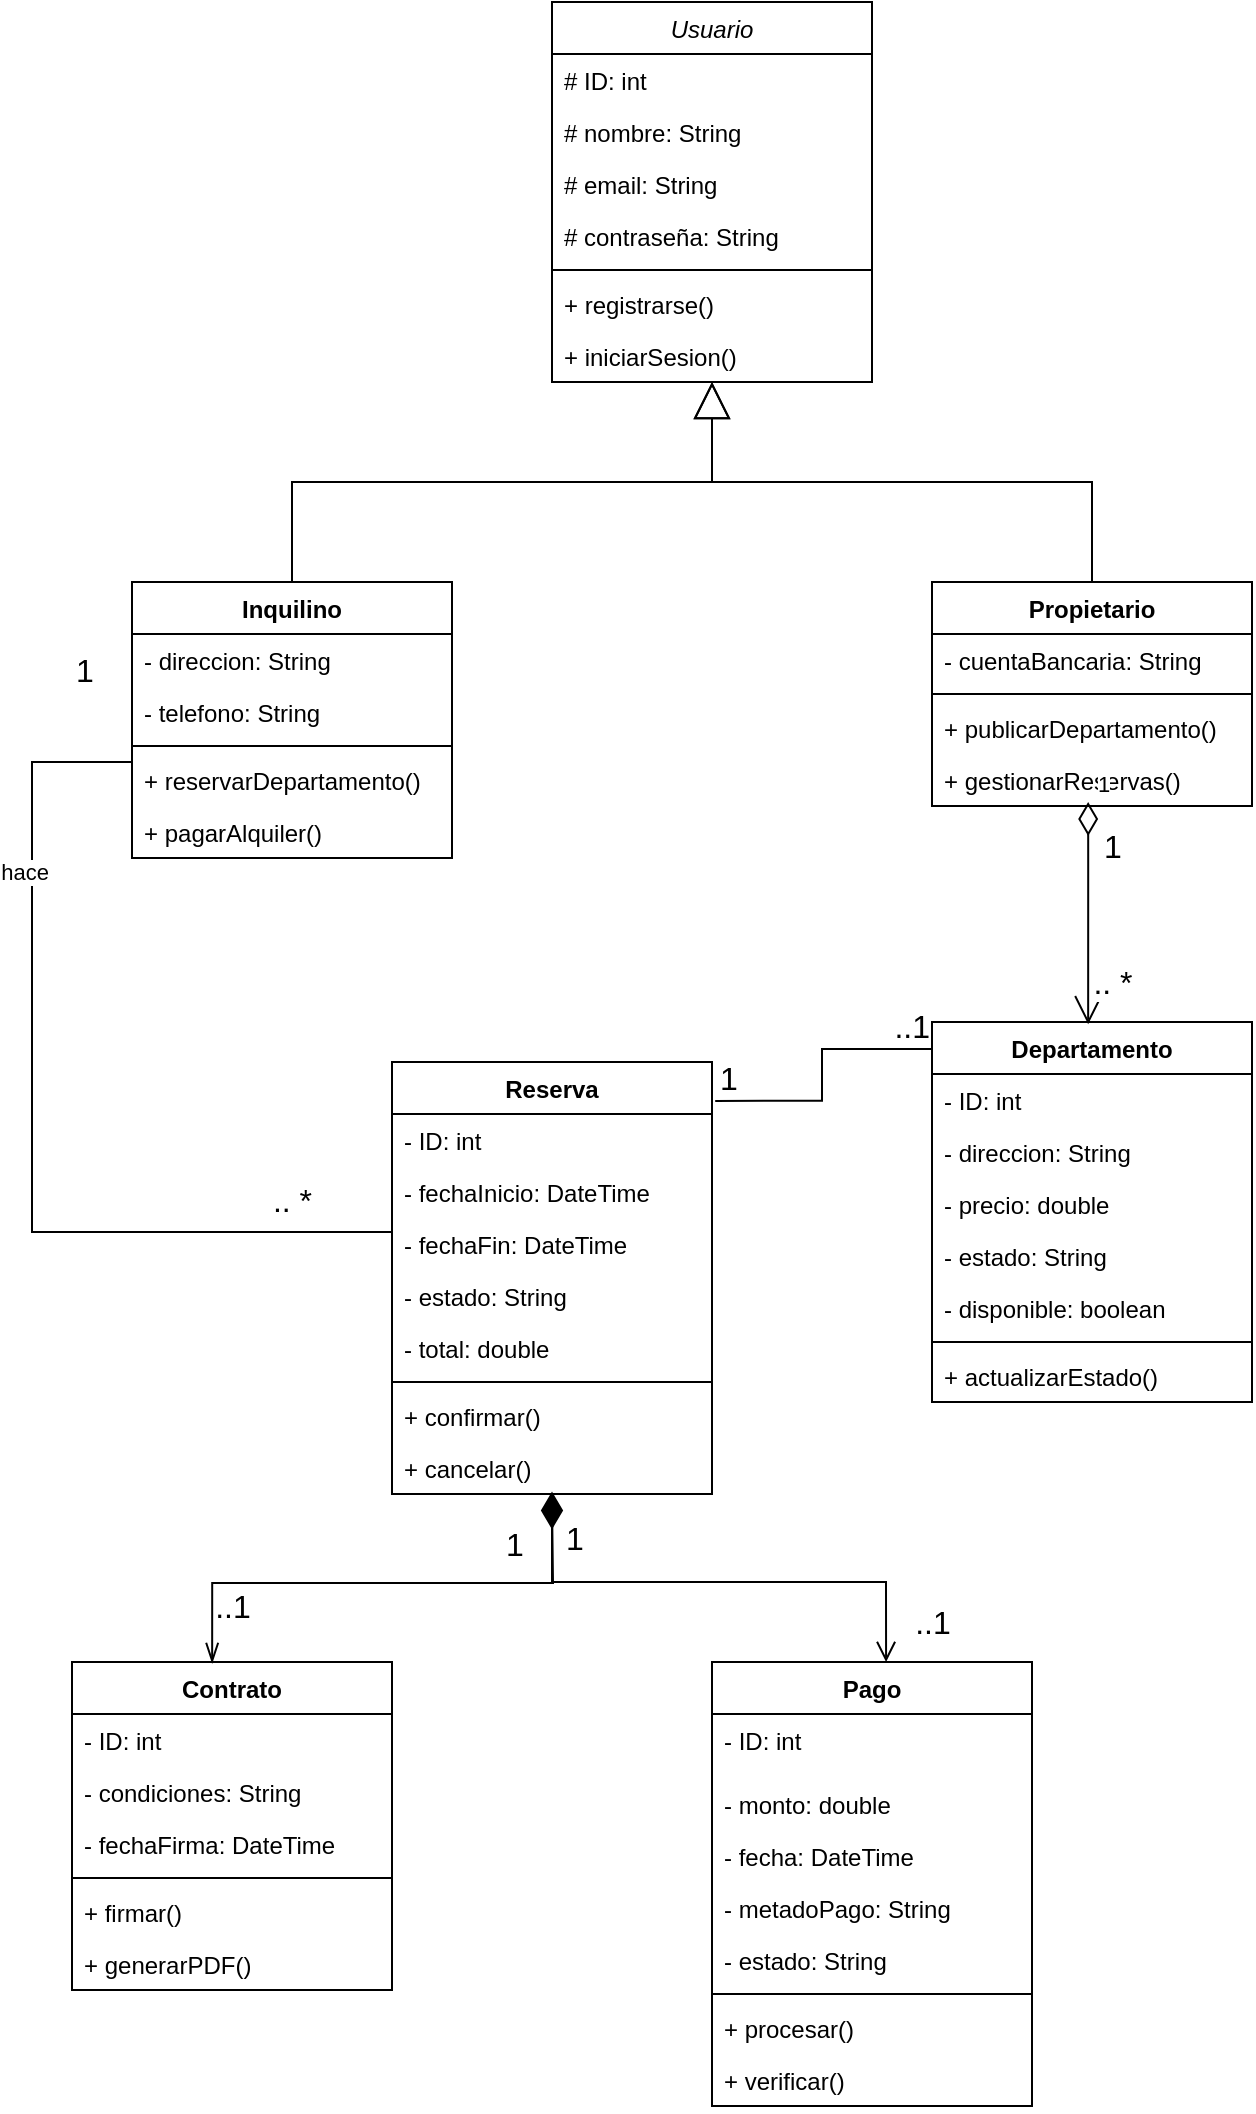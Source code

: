 <mxfile version="28.2.5">
  <diagram id="C5RBs43oDa-KdzZeNtuy" name="Page-1">
    <mxGraphModel dx="546" dy="880" grid="1" gridSize="10" guides="1" tooltips="1" connect="1" arrows="1" fold="1" page="1" pageScale="1" pageWidth="827" pageHeight="1169" math="0" shadow="0">
      <root>
        <mxCell id="WIyWlLk6GJQsqaUBKTNV-0" />
        <mxCell id="WIyWlLk6GJQsqaUBKTNV-1" parent="WIyWlLk6GJQsqaUBKTNV-0" />
        <mxCell id="zkfFHV4jXpPFQw0GAbJ--0" value="Usuario" style="swimlane;fontStyle=2;align=center;verticalAlign=top;childLayout=stackLayout;horizontal=1;startSize=26;horizontalStack=0;resizeParent=1;resizeLast=0;collapsible=1;marginBottom=0;rounded=0;shadow=0;strokeWidth=1;" parent="WIyWlLk6GJQsqaUBKTNV-1" vertex="1">
          <mxGeometry x="330" y="10" width="160" height="190" as="geometry">
            <mxRectangle x="220" y="120" width="160" height="26" as="alternateBounds" />
          </mxGeometry>
        </mxCell>
        <mxCell id="zkfFHV4jXpPFQw0GAbJ--1" value="# ID: int" style="text;align=left;verticalAlign=top;spacingLeft=4;spacingRight=4;overflow=hidden;rotatable=0;points=[[0,0.5],[1,0.5]];portConstraint=eastwest;" parent="zkfFHV4jXpPFQw0GAbJ--0" vertex="1">
          <mxGeometry y="26" width="160" height="26" as="geometry" />
        </mxCell>
        <mxCell id="zkfFHV4jXpPFQw0GAbJ--2" value="# nombre: String" style="text;align=left;verticalAlign=top;spacingLeft=4;spacingRight=4;overflow=hidden;rotatable=0;points=[[0,0.5],[1,0.5]];portConstraint=eastwest;rounded=0;shadow=0;html=0;" parent="zkfFHV4jXpPFQw0GAbJ--0" vertex="1">
          <mxGeometry y="52" width="160" height="26" as="geometry" />
        </mxCell>
        <mxCell id="uRjsFTHs8m681X3I8y45-0" value="# email: String&#xa;" style="text;align=left;verticalAlign=top;spacingLeft=4;spacingRight=4;overflow=hidden;rotatable=0;points=[[0,0.5],[1,0.5]];portConstraint=eastwest;rounded=0;shadow=0;html=0;" parent="zkfFHV4jXpPFQw0GAbJ--0" vertex="1">
          <mxGeometry y="78" width="160" height="26" as="geometry" />
        </mxCell>
        <mxCell id="zkfFHV4jXpPFQw0GAbJ--3" value="# contraseña: String" style="text;align=left;verticalAlign=top;spacingLeft=4;spacingRight=4;overflow=hidden;rotatable=0;points=[[0,0.5],[1,0.5]];portConstraint=eastwest;rounded=0;shadow=0;html=0;" parent="zkfFHV4jXpPFQw0GAbJ--0" vertex="1">
          <mxGeometry y="104" width="160" height="26" as="geometry" />
        </mxCell>
        <mxCell id="zkfFHV4jXpPFQw0GAbJ--4" value="" style="line;html=1;strokeWidth=1;align=left;verticalAlign=middle;spacingTop=-1;spacingLeft=3;spacingRight=3;rotatable=0;labelPosition=right;points=[];portConstraint=eastwest;" parent="zkfFHV4jXpPFQw0GAbJ--0" vertex="1">
          <mxGeometry y="130" width="160" height="8" as="geometry" />
        </mxCell>
        <mxCell id="uRjsFTHs8m681X3I8y45-1" value="+ registrarse()&#xa;" style="text;align=left;verticalAlign=top;spacingLeft=4;spacingRight=4;overflow=hidden;rotatable=0;points=[[0,0.5],[1,0.5]];portConstraint=eastwest;" parent="zkfFHV4jXpPFQw0GAbJ--0" vertex="1">
          <mxGeometry y="138" width="160" height="26" as="geometry" />
        </mxCell>
        <mxCell id="zkfFHV4jXpPFQw0GAbJ--5" value="+ iniciarSesion()" style="text;align=left;verticalAlign=top;spacingLeft=4;spacingRight=4;overflow=hidden;rotatable=0;points=[[0,0.5],[1,0.5]];portConstraint=eastwest;" parent="zkfFHV4jXpPFQw0GAbJ--0" vertex="1">
          <mxGeometry y="164" width="160" height="26" as="geometry" />
        </mxCell>
        <mxCell id="zkfFHV4jXpPFQw0GAbJ--12" value="" style="endArrow=block;endSize=16;endFill=0;shadow=0;strokeWidth=1;rounded=0;curved=0;edgeStyle=elbowEdgeStyle;elbow=vertical;exitX=0.5;exitY=0;exitDx=0;exitDy=0;" parent="WIyWlLk6GJQsqaUBKTNV-1" source="wwPs5roBOMzfUQPgi6KH-0" target="zkfFHV4jXpPFQw0GAbJ--0" edge="1">
          <mxGeometry width="160" relative="1" as="geometry">
            <mxPoint x="200" y="360" as="sourcePoint" />
            <mxPoint x="200" y="203" as="targetPoint" />
            <Array as="points">
              <mxPoint x="300" y="250" />
            </Array>
          </mxGeometry>
        </mxCell>
        <mxCell id="zkfFHV4jXpPFQw0GAbJ--16" value="" style="endArrow=block;endSize=16;endFill=0;shadow=0;strokeWidth=1;rounded=0;curved=0;edgeStyle=elbowEdgeStyle;elbow=vertical;exitX=0.5;exitY=0;exitDx=0;exitDy=0;" parent="WIyWlLk6GJQsqaUBKTNV-1" source="wwPs5roBOMzfUQPgi6KH-10" target="zkfFHV4jXpPFQw0GAbJ--0" edge="1">
          <mxGeometry width="160" relative="1" as="geometry">
            <mxPoint x="600" y="360" as="sourcePoint" />
            <mxPoint x="310" y="271" as="targetPoint" />
            <Array as="points">
              <mxPoint x="510" y="250" />
            </Array>
          </mxGeometry>
        </mxCell>
        <mxCell id="wwPs5roBOMzfUQPgi6KH-0" value="Inquilino" style="swimlane;fontStyle=1;align=center;verticalAlign=top;childLayout=stackLayout;horizontal=1;startSize=26;horizontalStack=0;resizeParent=1;resizeParentMax=0;resizeLast=0;collapsible=1;marginBottom=0;whiteSpace=wrap;html=1;" vertex="1" parent="WIyWlLk6GJQsqaUBKTNV-1">
          <mxGeometry x="120" y="300" width="160" height="138" as="geometry" />
        </mxCell>
        <mxCell id="wwPs5roBOMzfUQPgi6KH-1" value="- direccion: String" style="text;strokeColor=none;fillColor=none;align=left;verticalAlign=top;spacingLeft=4;spacingRight=4;overflow=hidden;rotatable=0;points=[[0,0.5],[1,0.5]];portConstraint=eastwest;whiteSpace=wrap;html=1;" vertex="1" parent="wwPs5roBOMzfUQPgi6KH-0">
          <mxGeometry y="26" width="160" height="26" as="geometry" />
        </mxCell>
        <mxCell id="wwPs5roBOMzfUQPgi6KH-4" value="- telefono: String" style="text;strokeColor=none;fillColor=none;align=left;verticalAlign=top;spacingLeft=4;spacingRight=4;overflow=hidden;rotatable=0;points=[[0,0.5],[1,0.5]];portConstraint=eastwest;whiteSpace=wrap;html=1;" vertex="1" parent="wwPs5roBOMzfUQPgi6KH-0">
          <mxGeometry y="52" width="160" height="26" as="geometry" />
        </mxCell>
        <mxCell id="wwPs5roBOMzfUQPgi6KH-2" value="" style="line;strokeWidth=1;fillColor=none;align=left;verticalAlign=middle;spacingTop=-1;spacingLeft=3;spacingRight=3;rotatable=0;labelPosition=right;points=[];portConstraint=eastwest;strokeColor=inherit;" vertex="1" parent="wwPs5roBOMzfUQPgi6KH-0">
          <mxGeometry y="78" width="160" height="8" as="geometry" />
        </mxCell>
        <mxCell id="wwPs5roBOMzfUQPgi6KH-3" value="+ reservarDepartamento()" style="text;strokeColor=none;fillColor=none;align=left;verticalAlign=top;spacingLeft=4;spacingRight=4;overflow=hidden;rotatable=0;points=[[0,0.5],[1,0.5]];portConstraint=eastwest;whiteSpace=wrap;html=1;" vertex="1" parent="wwPs5roBOMzfUQPgi6KH-0">
          <mxGeometry y="86" width="160" height="26" as="geometry" />
        </mxCell>
        <mxCell id="wwPs5roBOMzfUQPgi6KH-5" value="+ pagarAlquiler()" style="text;strokeColor=none;fillColor=none;align=left;verticalAlign=top;spacingLeft=4;spacingRight=4;overflow=hidden;rotatable=0;points=[[0,0.5],[1,0.5]];portConstraint=eastwest;whiteSpace=wrap;html=1;" vertex="1" parent="wwPs5roBOMzfUQPgi6KH-0">
          <mxGeometry y="112" width="160" height="26" as="geometry" />
        </mxCell>
        <mxCell id="wwPs5roBOMzfUQPgi6KH-10" value="Propietario" style="swimlane;fontStyle=1;align=center;verticalAlign=top;childLayout=stackLayout;horizontal=1;startSize=26;horizontalStack=0;resizeParent=1;resizeParentMax=0;resizeLast=0;collapsible=1;marginBottom=0;whiteSpace=wrap;html=1;" vertex="1" parent="WIyWlLk6GJQsqaUBKTNV-1">
          <mxGeometry x="520" y="300" width="160" height="112" as="geometry" />
        </mxCell>
        <mxCell id="wwPs5roBOMzfUQPgi6KH-11" value="- cuentaBancaria: String" style="text;strokeColor=none;fillColor=none;align=left;verticalAlign=top;spacingLeft=4;spacingRight=4;overflow=hidden;rotatable=0;points=[[0,0.5],[1,0.5]];portConstraint=eastwest;whiteSpace=wrap;html=1;" vertex="1" parent="wwPs5roBOMzfUQPgi6KH-10">
          <mxGeometry y="26" width="160" height="26" as="geometry" />
        </mxCell>
        <mxCell id="wwPs5roBOMzfUQPgi6KH-13" value="" style="line;strokeWidth=1;fillColor=none;align=left;verticalAlign=middle;spacingTop=-1;spacingLeft=3;spacingRight=3;rotatable=0;labelPosition=right;points=[];portConstraint=eastwest;strokeColor=inherit;" vertex="1" parent="wwPs5roBOMzfUQPgi6KH-10">
          <mxGeometry y="52" width="160" height="8" as="geometry" />
        </mxCell>
        <mxCell id="wwPs5roBOMzfUQPgi6KH-14" value="+ publicarDepartamento()" style="text;strokeColor=none;fillColor=none;align=left;verticalAlign=top;spacingLeft=4;spacingRight=4;overflow=hidden;rotatable=0;points=[[0,0.5],[1,0.5]];portConstraint=eastwest;whiteSpace=wrap;html=1;" vertex="1" parent="wwPs5roBOMzfUQPgi6KH-10">
          <mxGeometry y="60" width="160" height="26" as="geometry" />
        </mxCell>
        <mxCell id="wwPs5roBOMzfUQPgi6KH-15" value="+ gestionarReservas()" style="text;strokeColor=none;fillColor=none;align=left;verticalAlign=top;spacingLeft=4;spacingRight=4;overflow=hidden;rotatable=0;points=[[0,0.5],[1,0.5]];portConstraint=eastwest;whiteSpace=wrap;html=1;" vertex="1" parent="wwPs5roBOMzfUQPgi6KH-10">
          <mxGeometry y="86" width="160" height="26" as="geometry" />
        </mxCell>
        <mxCell id="wwPs5roBOMzfUQPgi6KH-16" value="Reserva" style="swimlane;fontStyle=1;align=center;verticalAlign=top;childLayout=stackLayout;horizontal=1;startSize=26;horizontalStack=0;resizeParent=1;resizeParentMax=0;resizeLast=0;collapsible=1;marginBottom=0;whiteSpace=wrap;html=1;" vertex="1" parent="WIyWlLk6GJQsqaUBKTNV-1">
          <mxGeometry x="250" y="540" width="160" height="216" as="geometry" />
        </mxCell>
        <mxCell id="wwPs5roBOMzfUQPgi6KH-17" value="- ID: int" style="text;strokeColor=none;fillColor=none;align=left;verticalAlign=top;spacingLeft=4;spacingRight=4;overflow=hidden;rotatable=0;points=[[0,0.5],[1,0.5]];portConstraint=eastwest;whiteSpace=wrap;html=1;" vertex="1" parent="wwPs5roBOMzfUQPgi6KH-16">
          <mxGeometry y="26" width="160" height="26" as="geometry" />
        </mxCell>
        <mxCell id="wwPs5roBOMzfUQPgi6KH-22" value="- fechaInicio: DateTime" style="text;strokeColor=none;fillColor=none;align=left;verticalAlign=top;spacingLeft=4;spacingRight=4;overflow=hidden;rotatable=0;points=[[0,0.5],[1,0.5]];portConstraint=eastwest;whiteSpace=wrap;html=1;" vertex="1" parent="wwPs5roBOMzfUQPgi6KH-16">
          <mxGeometry y="52" width="160" height="26" as="geometry" />
        </mxCell>
        <mxCell id="wwPs5roBOMzfUQPgi6KH-26" value="- fechaFin: DateTime" style="text;strokeColor=none;fillColor=none;align=left;verticalAlign=top;spacingLeft=4;spacingRight=4;overflow=hidden;rotatable=0;points=[[0,0.5],[1,0.5]];portConstraint=eastwest;whiteSpace=wrap;html=1;" vertex="1" parent="wwPs5roBOMzfUQPgi6KH-16">
          <mxGeometry y="78" width="160" height="26" as="geometry" />
        </mxCell>
        <mxCell id="wwPs5roBOMzfUQPgi6KH-27" value="- estado: String" style="text;strokeColor=none;fillColor=none;align=left;verticalAlign=top;spacingLeft=4;spacingRight=4;overflow=hidden;rotatable=0;points=[[0,0.5],[1,0.5]];portConstraint=eastwest;whiteSpace=wrap;html=1;" vertex="1" parent="wwPs5roBOMzfUQPgi6KH-16">
          <mxGeometry y="104" width="160" height="26" as="geometry" />
        </mxCell>
        <mxCell id="wwPs5roBOMzfUQPgi6KH-18" value="- total: double" style="text;strokeColor=none;fillColor=none;align=left;verticalAlign=top;spacingLeft=4;spacingRight=4;overflow=hidden;rotatable=0;points=[[0,0.5],[1,0.5]];portConstraint=eastwest;whiteSpace=wrap;html=1;" vertex="1" parent="wwPs5roBOMzfUQPgi6KH-16">
          <mxGeometry y="130" width="160" height="26" as="geometry" />
        </mxCell>
        <mxCell id="wwPs5roBOMzfUQPgi6KH-19" value="" style="line;strokeWidth=1;fillColor=none;align=left;verticalAlign=middle;spacingTop=-1;spacingLeft=3;spacingRight=3;rotatable=0;labelPosition=right;points=[];portConstraint=eastwest;strokeColor=inherit;" vertex="1" parent="wwPs5roBOMzfUQPgi6KH-16">
          <mxGeometry y="156" width="160" height="8" as="geometry" />
        </mxCell>
        <mxCell id="wwPs5roBOMzfUQPgi6KH-20" value="+ confirmar()" style="text;strokeColor=none;fillColor=none;align=left;verticalAlign=top;spacingLeft=4;spacingRight=4;overflow=hidden;rotatable=0;points=[[0,0.5],[1,0.5]];portConstraint=eastwest;whiteSpace=wrap;html=1;" vertex="1" parent="wwPs5roBOMzfUQPgi6KH-16">
          <mxGeometry y="164" width="160" height="26" as="geometry" />
        </mxCell>
        <mxCell id="wwPs5roBOMzfUQPgi6KH-21" value="+ cancelar()" style="text;strokeColor=none;fillColor=none;align=left;verticalAlign=top;spacingLeft=4;spacingRight=4;overflow=hidden;rotatable=0;points=[[0,0.5],[1,0.5]];portConstraint=eastwest;whiteSpace=wrap;html=1;" vertex="1" parent="wwPs5roBOMzfUQPgi6KH-16">
          <mxGeometry y="190" width="160" height="26" as="geometry" />
        </mxCell>
        <mxCell id="wwPs5roBOMzfUQPgi6KH-28" value="" style="endArrow=none;html=1;edgeStyle=orthogonalEdgeStyle;rounded=0;exitX=0;exitY=0.5;exitDx=0;exitDy=0;fontSize=16;entryX=-0.001;entryY=0.274;entryDx=0;entryDy=0;entryPerimeter=0;" edge="1" parent="WIyWlLk6GJQsqaUBKTNV-1" target="wwPs5roBOMzfUQPgi6KH-26">
          <mxGeometry relative="1" as="geometry">
            <mxPoint x="120" y="390" as="sourcePoint" />
            <mxPoint x="279" y="625" as="targetPoint" />
            <Array as="points">
              <mxPoint x="70" y="390" />
              <mxPoint x="70" y="625" />
              <mxPoint x="250" y="625" />
            </Array>
          </mxGeometry>
        </mxCell>
        <mxCell id="wwPs5roBOMzfUQPgi6KH-29" value="1" style="edgeLabel;resizable=0;html=1;align=left;verticalAlign=bottom;fontSize=16;" connectable="0" vertex="1" parent="wwPs5roBOMzfUQPgi6KH-28">
          <mxGeometry x="-1" relative="1" as="geometry">
            <mxPoint x="-30" y="-35" as="offset" />
          </mxGeometry>
        </mxCell>
        <mxCell id="wwPs5roBOMzfUQPgi6KH-30" value=".. *" style="edgeLabel;resizable=0;html=1;align=right;verticalAlign=bottom;fontSize=16;" connectable="0" vertex="1" parent="wwPs5roBOMzfUQPgi6KH-28">
          <mxGeometry x="1" relative="1" as="geometry">
            <mxPoint x="-39" y="-5" as="offset" />
          </mxGeometry>
        </mxCell>
        <mxCell id="wwPs5roBOMzfUQPgi6KH-31" value="hace" style="edgeLabel;html=1;align=center;verticalAlign=middle;resizable=0;points=[];" vertex="1" connectable="0" parent="wwPs5roBOMzfUQPgi6KH-28">
          <mxGeometry x="-0.19" y="-4" relative="1" as="geometry">
            <mxPoint y="-84" as="offset" />
          </mxGeometry>
        </mxCell>
        <mxCell id="wwPs5roBOMzfUQPgi6KH-33" value="Departamento" style="swimlane;fontStyle=1;align=center;verticalAlign=top;childLayout=stackLayout;horizontal=1;startSize=26;horizontalStack=0;resizeParent=1;resizeParentMax=0;resizeLast=0;collapsible=1;marginBottom=0;whiteSpace=wrap;html=1;" vertex="1" parent="WIyWlLk6GJQsqaUBKTNV-1">
          <mxGeometry x="520" y="520" width="160" height="190" as="geometry" />
        </mxCell>
        <mxCell id="wwPs5roBOMzfUQPgi6KH-34" value="- ID: int" style="text;strokeColor=none;fillColor=none;align=left;verticalAlign=top;spacingLeft=4;spacingRight=4;overflow=hidden;rotatable=0;points=[[0,0.5],[1,0.5]];portConstraint=eastwest;whiteSpace=wrap;html=1;" vertex="1" parent="wwPs5roBOMzfUQPgi6KH-33">
          <mxGeometry y="26" width="160" height="26" as="geometry" />
        </mxCell>
        <mxCell id="wwPs5roBOMzfUQPgi6KH-35" value="- direccion: String" style="text;strokeColor=none;fillColor=none;align=left;verticalAlign=top;spacingLeft=4;spacingRight=4;overflow=hidden;rotatable=0;points=[[0,0.5],[1,0.5]];portConstraint=eastwest;whiteSpace=wrap;html=1;" vertex="1" parent="wwPs5roBOMzfUQPgi6KH-33">
          <mxGeometry y="52" width="160" height="26" as="geometry" />
        </mxCell>
        <mxCell id="wwPs5roBOMzfUQPgi6KH-38" value="- precio: double" style="text;strokeColor=none;fillColor=none;align=left;verticalAlign=top;spacingLeft=4;spacingRight=4;overflow=hidden;rotatable=0;points=[[0,0.5],[1,0.5]];portConstraint=eastwest;whiteSpace=wrap;html=1;" vertex="1" parent="wwPs5roBOMzfUQPgi6KH-33">
          <mxGeometry y="78" width="160" height="26" as="geometry" />
        </mxCell>
        <mxCell id="wwPs5roBOMzfUQPgi6KH-37" value="- estado: String" style="text;strokeColor=none;fillColor=none;align=left;verticalAlign=top;spacingLeft=4;spacingRight=4;overflow=hidden;rotatable=0;points=[[0,0.5],[1,0.5]];portConstraint=eastwest;whiteSpace=wrap;html=1;" vertex="1" parent="wwPs5roBOMzfUQPgi6KH-33">
          <mxGeometry y="104" width="160" height="26" as="geometry" />
        </mxCell>
        <mxCell id="wwPs5roBOMzfUQPgi6KH-49" value="- disponible: boolean" style="text;strokeColor=none;fillColor=none;align=left;verticalAlign=top;spacingLeft=4;spacingRight=4;overflow=hidden;rotatable=0;points=[[0,0.5],[1,0.5]];portConstraint=eastwest;whiteSpace=wrap;html=1;" vertex="1" parent="wwPs5roBOMzfUQPgi6KH-33">
          <mxGeometry y="130" width="160" height="26" as="geometry" />
        </mxCell>
        <mxCell id="wwPs5roBOMzfUQPgi6KH-39" value="" style="line;strokeWidth=1;fillColor=none;align=left;verticalAlign=middle;spacingTop=-1;spacingLeft=3;spacingRight=3;rotatable=0;labelPosition=right;points=[];portConstraint=eastwest;strokeColor=inherit;" vertex="1" parent="wwPs5roBOMzfUQPgi6KH-33">
          <mxGeometry y="156" width="160" height="8" as="geometry" />
        </mxCell>
        <mxCell id="wwPs5roBOMzfUQPgi6KH-40" value="+ actualizarEstado()" style="text;strokeColor=none;fillColor=none;align=left;verticalAlign=top;spacingLeft=4;spacingRight=4;overflow=hidden;rotatable=0;points=[[0,0.5],[1,0.5]];portConstraint=eastwest;whiteSpace=wrap;html=1;" vertex="1" parent="wwPs5roBOMzfUQPgi6KH-33">
          <mxGeometry y="164" width="160" height="26" as="geometry" />
        </mxCell>
        <mxCell id="wwPs5roBOMzfUQPgi6KH-43" value="1" style="endArrow=open;html=1;endSize=12;startArrow=diamondThin;startSize=14;startFill=0;edgeStyle=orthogonalEdgeStyle;align=left;verticalAlign=bottom;rounded=0;exitX=0.488;exitY=0.923;exitDx=0;exitDy=0;exitPerimeter=0;entryX=0.488;entryY=0.006;entryDx=0;entryDy=0;entryPerimeter=0;" edge="1" parent="WIyWlLk6GJQsqaUBKTNV-1" source="wwPs5roBOMzfUQPgi6KH-15" target="wwPs5roBOMzfUQPgi6KH-33">
          <mxGeometry x="-1" y="3" relative="1" as="geometry">
            <mxPoint x="590" y="430" as="sourcePoint" />
            <mxPoint x="560" y="510" as="targetPoint" />
            <Array as="points">
              <mxPoint x="598" y="440" />
              <mxPoint x="598" y="440" />
            </Array>
          </mxGeometry>
        </mxCell>
        <mxCell id="wwPs5roBOMzfUQPgi6KH-44" value="1" style="edgeLabel;html=1;align=center;verticalAlign=middle;resizable=0;points=[];fontSize=16;" vertex="1" connectable="0" parent="wwPs5roBOMzfUQPgi6KH-43">
          <mxGeometry x="-0.617" y="-1" relative="1" as="geometry">
            <mxPoint x="13" as="offset" />
          </mxGeometry>
        </mxCell>
        <mxCell id="wwPs5roBOMzfUQPgi6KH-45" value=".. *" style="edgeLabel;html=1;align=center;verticalAlign=middle;resizable=0;points=[];fontSize=16;" vertex="1" connectable="0" parent="wwPs5roBOMzfUQPgi6KH-43">
          <mxGeometry x="0.438" relative="1" as="geometry">
            <mxPoint x="12" y="10" as="offset" />
          </mxGeometry>
        </mxCell>
        <mxCell id="wwPs5roBOMzfUQPgi6KH-46" value="" style="endArrow=none;html=1;edgeStyle=orthogonalEdgeStyle;rounded=0;exitX=1.01;exitY=0.09;exitDx=0;exitDy=0;entryX=-0.002;entryY=0.071;entryDx=0;entryDy=0;entryPerimeter=0;exitPerimeter=0;" edge="1" parent="WIyWlLk6GJQsqaUBKTNV-1" source="wwPs5roBOMzfUQPgi6KH-16" target="wwPs5roBOMzfUQPgi6KH-33">
          <mxGeometry relative="1" as="geometry">
            <mxPoint x="430" y="610" as="sourcePoint" />
            <mxPoint x="590" y="610" as="targetPoint" />
          </mxGeometry>
        </mxCell>
        <mxCell id="wwPs5roBOMzfUQPgi6KH-47" value="1" style="edgeLabel;resizable=0;html=1;align=left;verticalAlign=bottom;fontSize=16;" connectable="0" vertex="1" parent="wwPs5roBOMzfUQPgi6KH-46">
          <mxGeometry x="-1" relative="1" as="geometry" />
        </mxCell>
        <mxCell id="wwPs5roBOMzfUQPgi6KH-48" value="..1" style="edgeLabel;resizable=0;html=1;align=right;verticalAlign=bottom;fontSize=16;" connectable="0" vertex="1" parent="wwPs5roBOMzfUQPgi6KH-46">
          <mxGeometry x="1" relative="1" as="geometry" />
        </mxCell>
        <mxCell id="wwPs5roBOMzfUQPgi6KH-50" value="Contrato" style="swimlane;fontStyle=1;align=center;verticalAlign=top;childLayout=stackLayout;horizontal=1;startSize=26;horizontalStack=0;resizeParent=1;resizeParentMax=0;resizeLast=0;collapsible=1;marginBottom=0;whiteSpace=wrap;html=1;" vertex="1" parent="WIyWlLk6GJQsqaUBKTNV-1">
          <mxGeometry x="90" y="840" width="160" height="164" as="geometry" />
        </mxCell>
        <mxCell id="wwPs5roBOMzfUQPgi6KH-51" value="- ID: int" style="text;strokeColor=none;fillColor=none;align=left;verticalAlign=top;spacingLeft=4;spacingRight=4;overflow=hidden;rotatable=0;points=[[0,0.5],[1,0.5]];portConstraint=eastwest;whiteSpace=wrap;html=1;" vertex="1" parent="wwPs5roBOMzfUQPgi6KH-50">
          <mxGeometry y="26" width="160" height="26" as="geometry" />
        </mxCell>
        <mxCell id="wwPs5roBOMzfUQPgi6KH-52" value="- condiciones: String" style="text;strokeColor=none;fillColor=none;align=left;verticalAlign=top;spacingLeft=4;spacingRight=4;overflow=hidden;rotatable=0;points=[[0,0.5],[1,0.5]];portConstraint=eastwest;whiteSpace=wrap;html=1;" vertex="1" parent="wwPs5roBOMzfUQPgi6KH-50">
          <mxGeometry y="52" width="160" height="26" as="geometry" />
        </mxCell>
        <mxCell id="wwPs5roBOMzfUQPgi6KH-53" value="- fechaFirma: DateTime" style="text;strokeColor=none;fillColor=none;align=left;verticalAlign=top;spacingLeft=4;spacingRight=4;overflow=hidden;rotatable=0;points=[[0,0.5],[1,0.5]];portConstraint=eastwest;whiteSpace=wrap;html=1;" vertex="1" parent="wwPs5roBOMzfUQPgi6KH-50">
          <mxGeometry y="78" width="160" height="26" as="geometry" />
        </mxCell>
        <mxCell id="wwPs5roBOMzfUQPgi6KH-56" value="" style="line;strokeWidth=1;fillColor=none;align=left;verticalAlign=middle;spacingTop=-1;spacingLeft=3;spacingRight=3;rotatable=0;labelPosition=right;points=[];portConstraint=eastwest;strokeColor=inherit;" vertex="1" parent="wwPs5roBOMzfUQPgi6KH-50">
          <mxGeometry y="104" width="160" height="8" as="geometry" />
        </mxCell>
        <mxCell id="wwPs5roBOMzfUQPgi6KH-57" value="+ firmar()" style="text;strokeColor=none;fillColor=none;align=left;verticalAlign=top;spacingLeft=4;spacingRight=4;overflow=hidden;rotatable=0;points=[[0,0.5],[1,0.5]];portConstraint=eastwest;whiteSpace=wrap;html=1;" vertex="1" parent="wwPs5roBOMzfUQPgi6KH-50">
          <mxGeometry y="112" width="160" height="26" as="geometry" />
        </mxCell>
        <mxCell id="wwPs5roBOMzfUQPgi6KH-58" value="+ generarPDF()" style="text;strokeColor=none;fillColor=none;align=left;verticalAlign=top;spacingLeft=4;spacingRight=4;overflow=hidden;rotatable=0;points=[[0,0.5],[1,0.5]];portConstraint=eastwest;whiteSpace=wrap;html=1;" vertex="1" parent="wwPs5roBOMzfUQPgi6KH-50">
          <mxGeometry y="138" width="160" height="26" as="geometry" />
        </mxCell>
        <mxCell id="wwPs5roBOMzfUQPgi6KH-59" value="Pago" style="swimlane;fontStyle=1;align=center;verticalAlign=top;childLayout=stackLayout;horizontal=1;startSize=26;horizontalStack=0;resizeParent=1;resizeParentMax=0;resizeLast=0;collapsible=1;marginBottom=0;whiteSpace=wrap;html=1;" vertex="1" parent="WIyWlLk6GJQsqaUBKTNV-1">
          <mxGeometry x="410" y="840" width="160" height="222" as="geometry" />
        </mxCell>
        <mxCell id="wwPs5roBOMzfUQPgi6KH-60" value="- ID: int" style="text;strokeColor=none;fillColor=none;align=left;verticalAlign=top;spacingLeft=4;spacingRight=4;overflow=hidden;rotatable=0;points=[[0,0.5],[1,0.5]];portConstraint=eastwest;whiteSpace=wrap;html=1;" vertex="1" parent="wwPs5roBOMzfUQPgi6KH-59">
          <mxGeometry y="26" width="160" height="32" as="geometry" />
        </mxCell>
        <mxCell id="wwPs5roBOMzfUQPgi6KH-64" value="- monto: double" style="text;strokeColor=none;fillColor=none;align=left;verticalAlign=top;spacingLeft=4;spacingRight=4;overflow=hidden;rotatable=0;points=[[0,0.5],[1,0.5]];portConstraint=eastwest;whiteSpace=wrap;html=1;" vertex="1" parent="wwPs5roBOMzfUQPgi6KH-59">
          <mxGeometry y="58" width="160" height="26" as="geometry" />
        </mxCell>
        <mxCell id="wwPs5roBOMzfUQPgi6KH-61" value="- fecha: DateTime" style="text;strokeColor=none;fillColor=none;align=left;verticalAlign=top;spacingLeft=4;spacingRight=4;overflow=hidden;rotatable=0;points=[[0,0.5],[1,0.5]];portConstraint=eastwest;whiteSpace=wrap;html=1;" vertex="1" parent="wwPs5roBOMzfUQPgi6KH-59">
          <mxGeometry y="84" width="160" height="26" as="geometry" />
        </mxCell>
        <mxCell id="wwPs5roBOMzfUQPgi6KH-68" value="- metadoPago: String" style="text;strokeColor=none;fillColor=none;align=left;verticalAlign=top;spacingLeft=4;spacingRight=4;overflow=hidden;rotatable=0;points=[[0,0.5],[1,0.5]];portConstraint=eastwest;whiteSpace=wrap;html=1;" vertex="1" parent="wwPs5roBOMzfUQPgi6KH-59">
          <mxGeometry y="110" width="160" height="26" as="geometry" />
        </mxCell>
        <mxCell id="wwPs5roBOMzfUQPgi6KH-63" value="- estado: String" style="text;strokeColor=none;fillColor=none;align=left;verticalAlign=top;spacingLeft=4;spacingRight=4;overflow=hidden;rotatable=0;points=[[0,0.5],[1,0.5]];portConstraint=eastwest;whiteSpace=wrap;html=1;" vertex="1" parent="wwPs5roBOMzfUQPgi6KH-59">
          <mxGeometry y="136" width="160" height="26" as="geometry" />
        </mxCell>
        <mxCell id="wwPs5roBOMzfUQPgi6KH-65" value="" style="line;strokeWidth=1;fillColor=none;align=left;verticalAlign=middle;spacingTop=-1;spacingLeft=3;spacingRight=3;rotatable=0;labelPosition=right;points=[];portConstraint=eastwest;strokeColor=inherit;" vertex="1" parent="wwPs5roBOMzfUQPgi6KH-59">
          <mxGeometry y="162" width="160" height="8" as="geometry" />
        </mxCell>
        <mxCell id="wwPs5roBOMzfUQPgi6KH-66" value="+ procesar()" style="text;strokeColor=none;fillColor=none;align=left;verticalAlign=top;spacingLeft=4;spacingRight=4;overflow=hidden;rotatable=0;points=[[0,0.5],[1,0.5]];portConstraint=eastwest;whiteSpace=wrap;html=1;" vertex="1" parent="wwPs5roBOMzfUQPgi6KH-59">
          <mxGeometry y="170" width="160" height="26" as="geometry" />
        </mxCell>
        <mxCell id="wwPs5roBOMzfUQPgi6KH-67" value="+ verificar()" style="text;strokeColor=none;fillColor=none;align=left;verticalAlign=top;spacingLeft=4;spacingRight=4;overflow=hidden;rotatable=0;points=[[0,0.5],[1,0.5]];portConstraint=eastwest;whiteSpace=wrap;html=1;" vertex="1" parent="wwPs5roBOMzfUQPgi6KH-59">
          <mxGeometry y="196" width="160" height="26" as="geometry" />
        </mxCell>
        <mxCell id="wwPs5roBOMzfUQPgi6KH-69" value="1" style="endArrow=open;html=1;endSize=8;startArrow=diamondThin;startSize=16;startFill=1;edgeStyle=orthogonalEdgeStyle;align=left;verticalAlign=bottom;rounded=0;entryX=0.5;entryY=0;entryDx=0;entryDy=0;exitX=0.456;exitY=0.951;exitDx=0;exitDy=0;exitPerimeter=0;fontSize=16;" edge="1" parent="WIyWlLk6GJQsqaUBKTNV-1">
          <mxGeometry x="-0.6" y="10" relative="1" as="geometry">
            <mxPoint x="330.0" y="754.726" as="sourcePoint" />
            <mxPoint x="497.04" y="840" as="targetPoint" />
            <Array as="points">
              <mxPoint x="330.04" y="800" />
              <mxPoint x="497.04" y="800" />
            </Array>
            <mxPoint as="offset" />
          </mxGeometry>
        </mxCell>
        <mxCell id="wwPs5roBOMzfUQPgi6KH-75" value="..1" style="edgeLabel;html=1;align=center;verticalAlign=middle;resizable=0;points=[];fontSize=16;" vertex="1" connectable="0" parent="wwPs5roBOMzfUQPgi6KH-69">
          <mxGeometry x="0.763" y="-3" relative="1" as="geometry">
            <mxPoint x="26" y="10" as="offset" />
          </mxGeometry>
        </mxCell>
        <mxCell id="wwPs5roBOMzfUQPgi6KH-71" value="" style="endArrow=none;html=1;rounded=0;exitX=0.438;exitY=0.003;exitDx=0;exitDy=0;exitPerimeter=0;edgeStyle=orthogonalEdgeStyle;startArrow=openThin;startFill=0;startSize=8;" edge="1" parent="WIyWlLk6GJQsqaUBKTNV-1" source="wwPs5roBOMzfUQPgi6KH-50">
          <mxGeometry width="50" height="50" relative="1" as="geometry">
            <mxPoint x="210" y="830" as="sourcePoint" />
            <mxPoint x="330" y="760" as="targetPoint" />
          </mxGeometry>
        </mxCell>
        <mxCell id="wwPs5roBOMzfUQPgi6KH-72" value="1" style="edgeLabel;html=1;align=center;verticalAlign=middle;resizable=0;points=[];fontSize=16;" vertex="1" connectable="0" parent="wwPs5roBOMzfUQPgi6KH-71">
          <mxGeometry x="0.31" y="1" relative="1" as="geometry">
            <mxPoint x="26" y="-19" as="offset" />
          </mxGeometry>
        </mxCell>
        <mxCell id="wwPs5roBOMzfUQPgi6KH-73" value="..1" style="edgeLabel;html=1;align=center;verticalAlign=middle;resizable=0;points=[];fontSize=16;" vertex="1" connectable="0" parent="wwPs5roBOMzfUQPgi6KH-71">
          <mxGeometry x="-0.767" y="2" relative="1" as="geometry">
            <mxPoint x="12" as="offset" />
          </mxGeometry>
        </mxCell>
      </root>
    </mxGraphModel>
  </diagram>
</mxfile>
